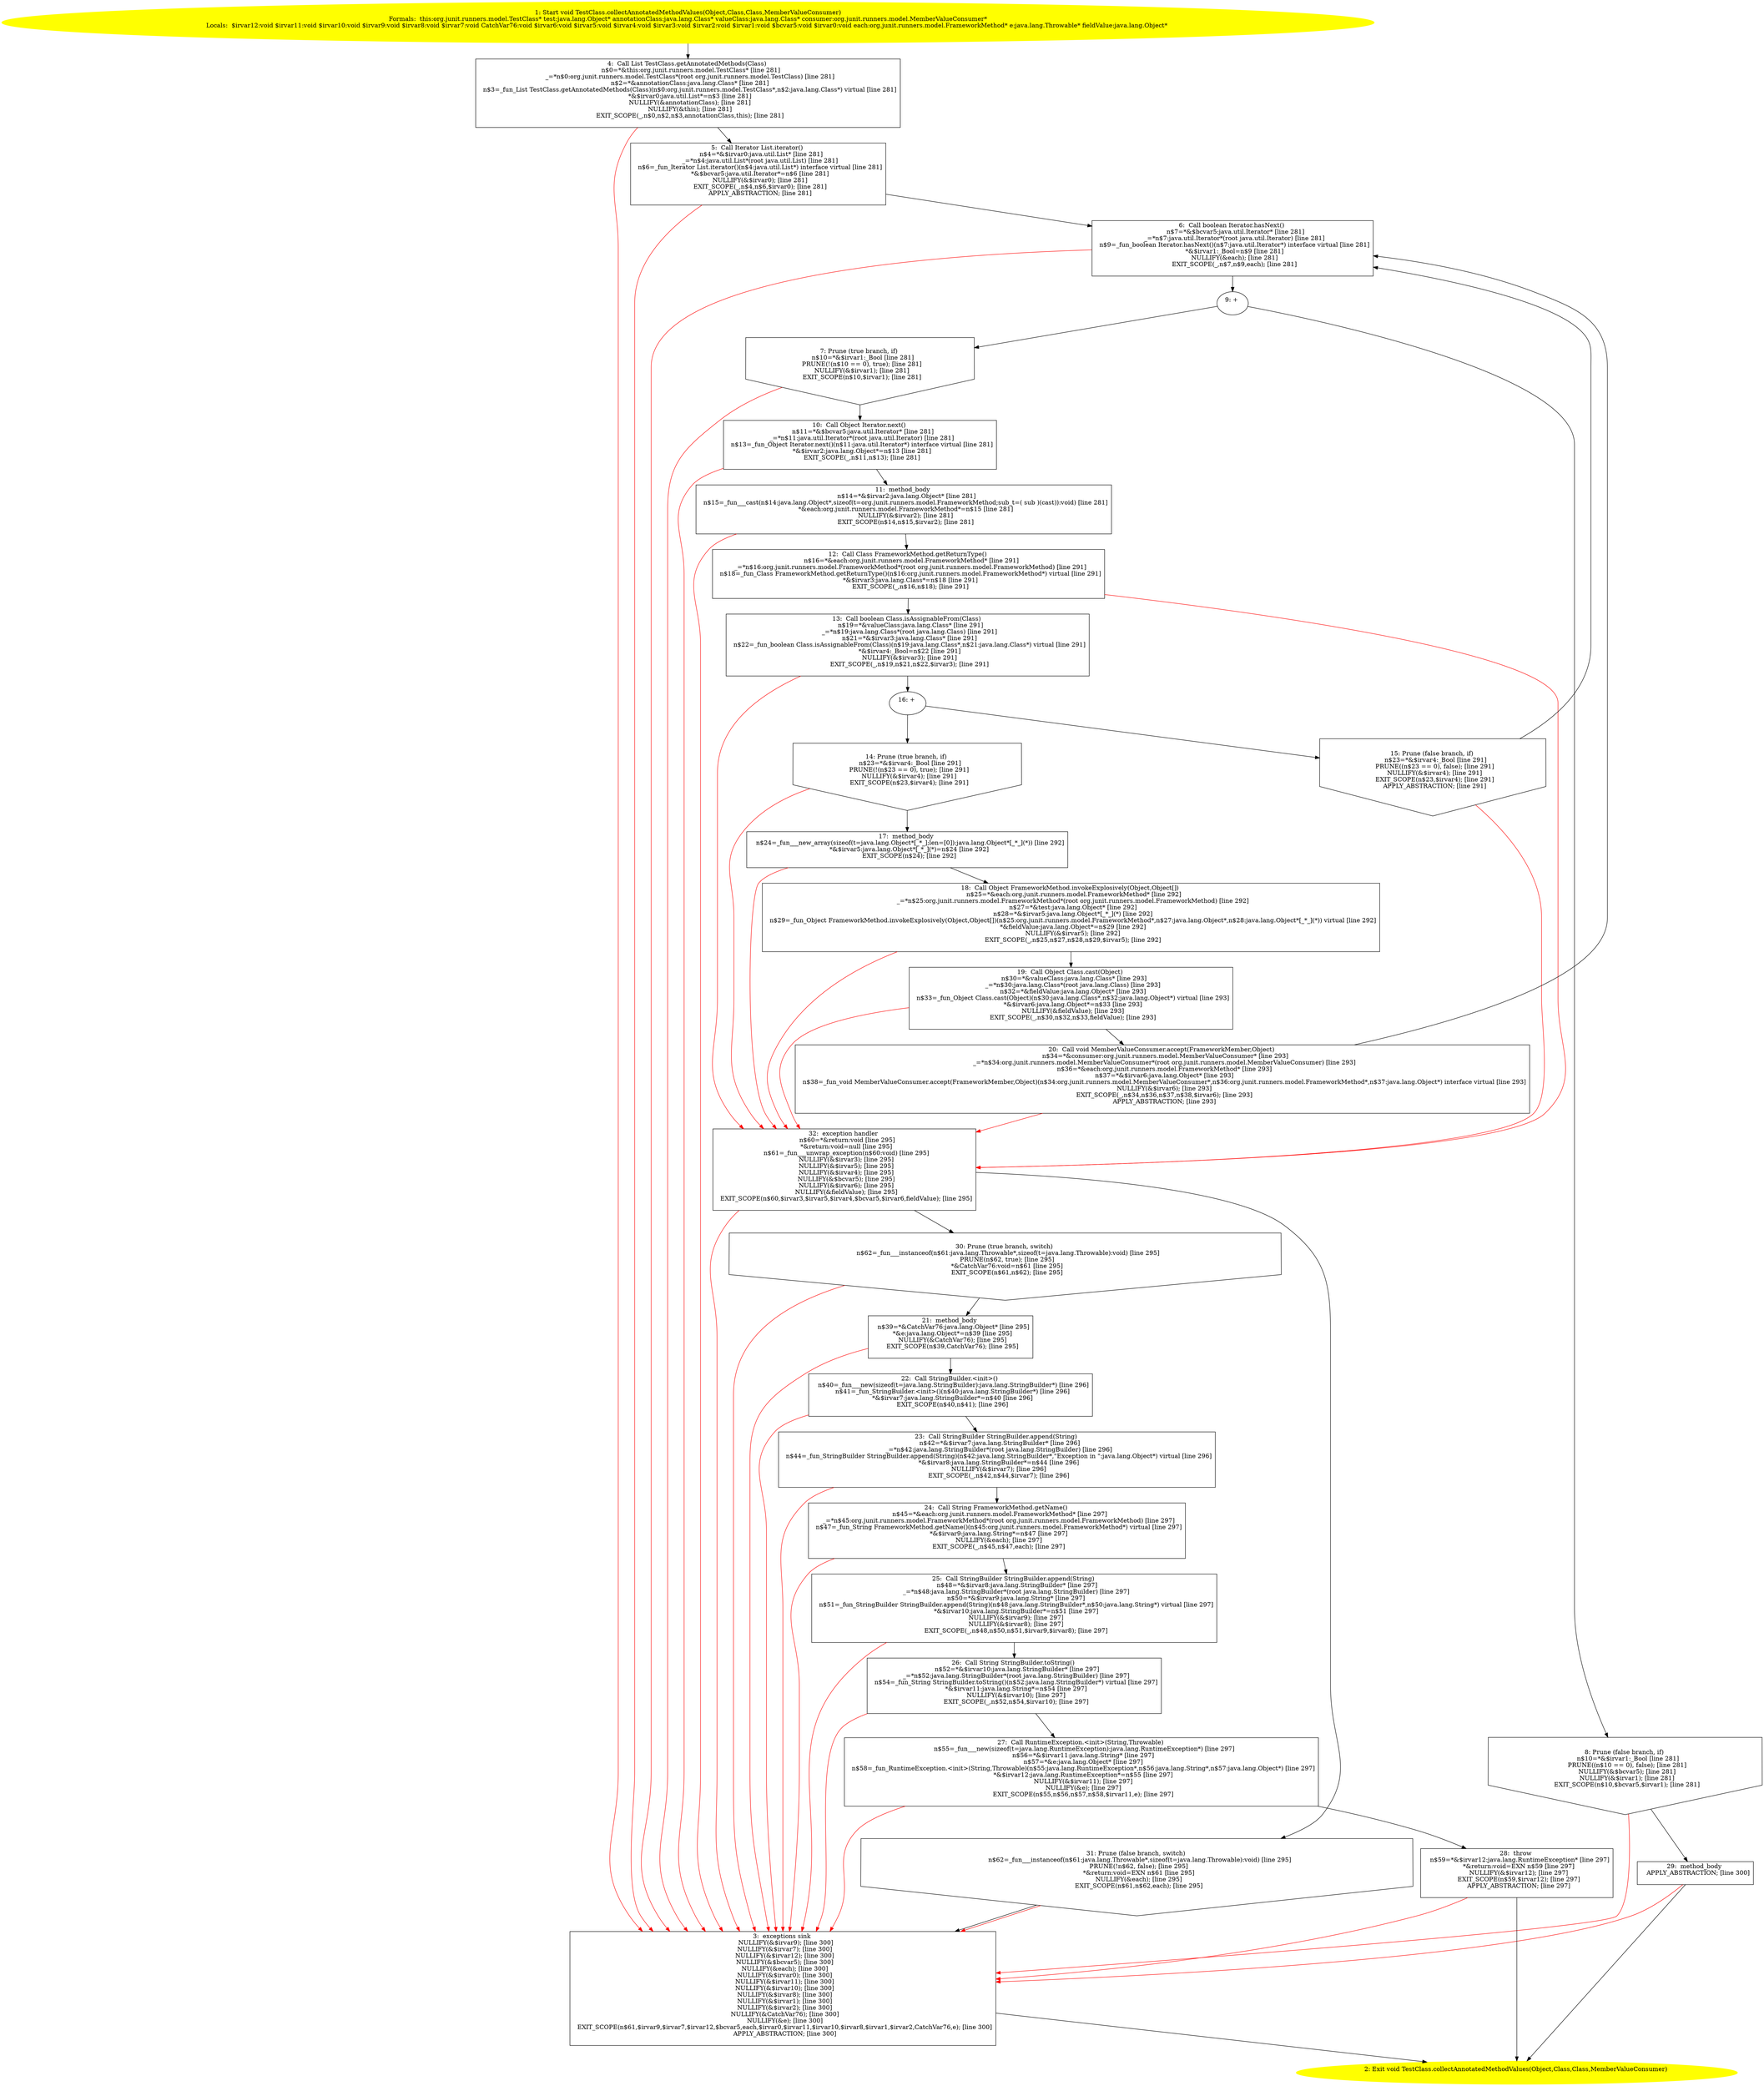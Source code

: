 /* @generated */
digraph cfg {
"org.junit.runners.model.TestClass.collectAnnotatedMethodValues(java.lang.Object,java.lang.Class,java.0ce8febf5a2166ec2ce0456c027c6286_1" [label="1: Start void TestClass.collectAnnotatedMethodValues(Object,Class,Class,MemberValueConsumer)\nFormals:  this:org.junit.runners.model.TestClass* test:java.lang.Object* annotationClass:java.lang.Class* valueClass:java.lang.Class* consumer:org.junit.runners.model.MemberValueConsumer*\nLocals:  $irvar12:void $irvar11:void $irvar10:void $irvar9:void $irvar8:void $irvar7:void CatchVar76:void $irvar6:void $irvar5:void $irvar4:void $irvar3:void $irvar2:void $irvar1:void $bcvar5:void $irvar0:void each:org.junit.runners.model.FrameworkMethod* e:java.lang.Throwable* fieldValue:java.lang.Object* \n  " color=yellow style=filled]
	

	 "org.junit.runners.model.TestClass.collectAnnotatedMethodValues(java.lang.Object,java.lang.Class,java.0ce8febf5a2166ec2ce0456c027c6286_1" -> "org.junit.runners.model.TestClass.collectAnnotatedMethodValues(java.lang.Object,java.lang.Class,java.0ce8febf5a2166ec2ce0456c027c6286_4" ;
"org.junit.runners.model.TestClass.collectAnnotatedMethodValues(java.lang.Object,java.lang.Class,java.0ce8febf5a2166ec2ce0456c027c6286_2" [label="2: Exit void TestClass.collectAnnotatedMethodValues(Object,Class,Class,MemberValueConsumer) \n  " color=yellow style=filled]
	

"org.junit.runners.model.TestClass.collectAnnotatedMethodValues(java.lang.Object,java.lang.Class,java.0ce8febf5a2166ec2ce0456c027c6286_3" [label="3:  exceptions sink \n   NULLIFY(&$irvar9); [line 300]\n  NULLIFY(&$irvar7); [line 300]\n  NULLIFY(&$irvar12); [line 300]\n  NULLIFY(&$bcvar5); [line 300]\n  NULLIFY(&each); [line 300]\n  NULLIFY(&$irvar0); [line 300]\n  NULLIFY(&$irvar11); [line 300]\n  NULLIFY(&$irvar10); [line 300]\n  NULLIFY(&$irvar8); [line 300]\n  NULLIFY(&$irvar1); [line 300]\n  NULLIFY(&$irvar2); [line 300]\n  NULLIFY(&CatchVar76); [line 300]\n  NULLIFY(&e); [line 300]\n  EXIT_SCOPE(n$61,$irvar9,$irvar7,$irvar12,$bcvar5,each,$irvar0,$irvar11,$irvar10,$irvar8,$irvar1,$irvar2,CatchVar76,e); [line 300]\n  APPLY_ABSTRACTION; [line 300]\n " shape="box"]
	

	 "org.junit.runners.model.TestClass.collectAnnotatedMethodValues(java.lang.Object,java.lang.Class,java.0ce8febf5a2166ec2ce0456c027c6286_3" -> "org.junit.runners.model.TestClass.collectAnnotatedMethodValues(java.lang.Object,java.lang.Class,java.0ce8febf5a2166ec2ce0456c027c6286_2" ;
"org.junit.runners.model.TestClass.collectAnnotatedMethodValues(java.lang.Object,java.lang.Class,java.0ce8febf5a2166ec2ce0456c027c6286_4" [label="4:  Call List TestClass.getAnnotatedMethods(Class) \n   n$0=*&this:org.junit.runners.model.TestClass* [line 281]\n  _=*n$0:org.junit.runners.model.TestClass*(root org.junit.runners.model.TestClass) [line 281]\n  n$2=*&annotationClass:java.lang.Class* [line 281]\n  n$3=_fun_List TestClass.getAnnotatedMethods(Class)(n$0:org.junit.runners.model.TestClass*,n$2:java.lang.Class*) virtual [line 281]\n  *&$irvar0:java.util.List*=n$3 [line 281]\n  NULLIFY(&annotationClass); [line 281]\n  NULLIFY(&this); [line 281]\n  EXIT_SCOPE(_,n$0,n$2,n$3,annotationClass,this); [line 281]\n " shape="box"]
	

	 "org.junit.runners.model.TestClass.collectAnnotatedMethodValues(java.lang.Object,java.lang.Class,java.0ce8febf5a2166ec2ce0456c027c6286_4" -> "org.junit.runners.model.TestClass.collectAnnotatedMethodValues(java.lang.Object,java.lang.Class,java.0ce8febf5a2166ec2ce0456c027c6286_5" ;
	 "org.junit.runners.model.TestClass.collectAnnotatedMethodValues(java.lang.Object,java.lang.Class,java.0ce8febf5a2166ec2ce0456c027c6286_4" -> "org.junit.runners.model.TestClass.collectAnnotatedMethodValues(java.lang.Object,java.lang.Class,java.0ce8febf5a2166ec2ce0456c027c6286_3" [color="red" ];
"org.junit.runners.model.TestClass.collectAnnotatedMethodValues(java.lang.Object,java.lang.Class,java.0ce8febf5a2166ec2ce0456c027c6286_5" [label="5:  Call Iterator List.iterator() \n   n$4=*&$irvar0:java.util.List* [line 281]\n  _=*n$4:java.util.List*(root java.util.List) [line 281]\n  n$6=_fun_Iterator List.iterator()(n$4:java.util.List*) interface virtual [line 281]\n  *&$bcvar5:java.util.Iterator*=n$6 [line 281]\n  NULLIFY(&$irvar0); [line 281]\n  EXIT_SCOPE(_,n$4,n$6,$irvar0); [line 281]\n  APPLY_ABSTRACTION; [line 281]\n " shape="box"]
	

	 "org.junit.runners.model.TestClass.collectAnnotatedMethodValues(java.lang.Object,java.lang.Class,java.0ce8febf5a2166ec2ce0456c027c6286_5" -> "org.junit.runners.model.TestClass.collectAnnotatedMethodValues(java.lang.Object,java.lang.Class,java.0ce8febf5a2166ec2ce0456c027c6286_6" ;
	 "org.junit.runners.model.TestClass.collectAnnotatedMethodValues(java.lang.Object,java.lang.Class,java.0ce8febf5a2166ec2ce0456c027c6286_5" -> "org.junit.runners.model.TestClass.collectAnnotatedMethodValues(java.lang.Object,java.lang.Class,java.0ce8febf5a2166ec2ce0456c027c6286_3" [color="red" ];
"org.junit.runners.model.TestClass.collectAnnotatedMethodValues(java.lang.Object,java.lang.Class,java.0ce8febf5a2166ec2ce0456c027c6286_6" [label="6:  Call boolean Iterator.hasNext() \n   n$7=*&$bcvar5:java.util.Iterator* [line 281]\n  _=*n$7:java.util.Iterator*(root java.util.Iterator) [line 281]\n  n$9=_fun_boolean Iterator.hasNext()(n$7:java.util.Iterator*) interface virtual [line 281]\n  *&$irvar1:_Bool=n$9 [line 281]\n  NULLIFY(&each); [line 281]\n  EXIT_SCOPE(_,n$7,n$9,each); [line 281]\n " shape="box"]
	

	 "org.junit.runners.model.TestClass.collectAnnotatedMethodValues(java.lang.Object,java.lang.Class,java.0ce8febf5a2166ec2ce0456c027c6286_6" -> "org.junit.runners.model.TestClass.collectAnnotatedMethodValues(java.lang.Object,java.lang.Class,java.0ce8febf5a2166ec2ce0456c027c6286_9" ;
	 "org.junit.runners.model.TestClass.collectAnnotatedMethodValues(java.lang.Object,java.lang.Class,java.0ce8febf5a2166ec2ce0456c027c6286_6" -> "org.junit.runners.model.TestClass.collectAnnotatedMethodValues(java.lang.Object,java.lang.Class,java.0ce8febf5a2166ec2ce0456c027c6286_3" [color="red" ];
"org.junit.runners.model.TestClass.collectAnnotatedMethodValues(java.lang.Object,java.lang.Class,java.0ce8febf5a2166ec2ce0456c027c6286_7" [label="7: Prune (true branch, if) \n   n$10=*&$irvar1:_Bool [line 281]\n  PRUNE(!(n$10 == 0), true); [line 281]\n  NULLIFY(&$irvar1); [line 281]\n  EXIT_SCOPE(n$10,$irvar1); [line 281]\n " shape="invhouse"]
	

	 "org.junit.runners.model.TestClass.collectAnnotatedMethodValues(java.lang.Object,java.lang.Class,java.0ce8febf5a2166ec2ce0456c027c6286_7" -> "org.junit.runners.model.TestClass.collectAnnotatedMethodValues(java.lang.Object,java.lang.Class,java.0ce8febf5a2166ec2ce0456c027c6286_10" ;
	 "org.junit.runners.model.TestClass.collectAnnotatedMethodValues(java.lang.Object,java.lang.Class,java.0ce8febf5a2166ec2ce0456c027c6286_7" -> "org.junit.runners.model.TestClass.collectAnnotatedMethodValues(java.lang.Object,java.lang.Class,java.0ce8febf5a2166ec2ce0456c027c6286_3" [color="red" ];
"org.junit.runners.model.TestClass.collectAnnotatedMethodValues(java.lang.Object,java.lang.Class,java.0ce8febf5a2166ec2ce0456c027c6286_8" [label="8: Prune (false branch, if) \n   n$10=*&$irvar1:_Bool [line 281]\n  PRUNE((n$10 == 0), false); [line 281]\n  NULLIFY(&$bcvar5); [line 281]\n  NULLIFY(&$irvar1); [line 281]\n  EXIT_SCOPE(n$10,$bcvar5,$irvar1); [line 281]\n " shape="invhouse"]
	

	 "org.junit.runners.model.TestClass.collectAnnotatedMethodValues(java.lang.Object,java.lang.Class,java.0ce8febf5a2166ec2ce0456c027c6286_8" -> "org.junit.runners.model.TestClass.collectAnnotatedMethodValues(java.lang.Object,java.lang.Class,java.0ce8febf5a2166ec2ce0456c027c6286_29" ;
	 "org.junit.runners.model.TestClass.collectAnnotatedMethodValues(java.lang.Object,java.lang.Class,java.0ce8febf5a2166ec2ce0456c027c6286_8" -> "org.junit.runners.model.TestClass.collectAnnotatedMethodValues(java.lang.Object,java.lang.Class,java.0ce8febf5a2166ec2ce0456c027c6286_3" [color="red" ];
"org.junit.runners.model.TestClass.collectAnnotatedMethodValues(java.lang.Object,java.lang.Class,java.0ce8febf5a2166ec2ce0456c027c6286_9" [label="9: + \n  " ]
	

	 "org.junit.runners.model.TestClass.collectAnnotatedMethodValues(java.lang.Object,java.lang.Class,java.0ce8febf5a2166ec2ce0456c027c6286_9" -> "org.junit.runners.model.TestClass.collectAnnotatedMethodValues(java.lang.Object,java.lang.Class,java.0ce8febf5a2166ec2ce0456c027c6286_7" ;
	 "org.junit.runners.model.TestClass.collectAnnotatedMethodValues(java.lang.Object,java.lang.Class,java.0ce8febf5a2166ec2ce0456c027c6286_9" -> "org.junit.runners.model.TestClass.collectAnnotatedMethodValues(java.lang.Object,java.lang.Class,java.0ce8febf5a2166ec2ce0456c027c6286_8" ;
"org.junit.runners.model.TestClass.collectAnnotatedMethodValues(java.lang.Object,java.lang.Class,java.0ce8febf5a2166ec2ce0456c027c6286_10" [label="10:  Call Object Iterator.next() \n   n$11=*&$bcvar5:java.util.Iterator* [line 281]\n  _=*n$11:java.util.Iterator*(root java.util.Iterator) [line 281]\n  n$13=_fun_Object Iterator.next()(n$11:java.util.Iterator*) interface virtual [line 281]\n  *&$irvar2:java.lang.Object*=n$13 [line 281]\n  EXIT_SCOPE(_,n$11,n$13); [line 281]\n " shape="box"]
	

	 "org.junit.runners.model.TestClass.collectAnnotatedMethodValues(java.lang.Object,java.lang.Class,java.0ce8febf5a2166ec2ce0456c027c6286_10" -> "org.junit.runners.model.TestClass.collectAnnotatedMethodValues(java.lang.Object,java.lang.Class,java.0ce8febf5a2166ec2ce0456c027c6286_11" ;
	 "org.junit.runners.model.TestClass.collectAnnotatedMethodValues(java.lang.Object,java.lang.Class,java.0ce8febf5a2166ec2ce0456c027c6286_10" -> "org.junit.runners.model.TestClass.collectAnnotatedMethodValues(java.lang.Object,java.lang.Class,java.0ce8febf5a2166ec2ce0456c027c6286_3" [color="red" ];
"org.junit.runners.model.TestClass.collectAnnotatedMethodValues(java.lang.Object,java.lang.Class,java.0ce8febf5a2166ec2ce0456c027c6286_11" [label="11:  method_body \n   n$14=*&$irvar2:java.lang.Object* [line 281]\n  n$15=_fun___cast(n$14:java.lang.Object*,sizeof(t=org.junit.runners.model.FrameworkMethod;sub_t=( sub )(cast)):void) [line 281]\n  *&each:org.junit.runners.model.FrameworkMethod*=n$15 [line 281]\n  NULLIFY(&$irvar2); [line 281]\n  EXIT_SCOPE(n$14,n$15,$irvar2); [line 281]\n " shape="box"]
	

	 "org.junit.runners.model.TestClass.collectAnnotatedMethodValues(java.lang.Object,java.lang.Class,java.0ce8febf5a2166ec2ce0456c027c6286_11" -> "org.junit.runners.model.TestClass.collectAnnotatedMethodValues(java.lang.Object,java.lang.Class,java.0ce8febf5a2166ec2ce0456c027c6286_12" ;
	 "org.junit.runners.model.TestClass.collectAnnotatedMethodValues(java.lang.Object,java.lang.Class,java.0ce8febf5a2166ec2ce0456c027c6286_11" -> "org.junit.runners.model.TestClass.collectAnnotatedMethodValues(java.lang.Object,java.lang.Class,java.0ce8febf5a2166ec2ce0456c027c6286_3" [color="red" ];
"org.junit.runners.model.TestClass.collectAnnotatedMethodValues(java.lang.Object,java.lang.Class,java.0ce8febf5a2166ec2ce0456c027c6286_12" [label="12:  Call Class FrameworkMethod.getReturnType() \n   n$16=*&each:org.junit.runners.model.FrameworkMethod* [line 291]\n  _=*n$16:org.junit.runners.model.FrameworkMethod*(root org.junit.runners.model.FrameworkMethod) [line 291]\n  n$18=_fun_Class FrameworkMethod.getReturnType()(n$16:org.junit.runners.model.FrameworkMethod*) virtual [line 291]\n  *&$irvar3:java.lang.Class*=n$18 [line 291]\n  EXIT_SCOPE(_,n$16,n$18); [line 291]\n " shape="box"]
	

	 "org.junit.runners.model.TestClass.collectAnnotatedMethodValues(java.lang.Object,java.lang.Class,java.0ce8febf5a2166ec2ce0456c027c6286_12" -> "org.junit.runners.model.TestClass.collectAnnotatedMethodValues(java.lang.Object,java.lang.Class,java.0ce8febf5a2166ec2ce0456c027c6286_13" ;
	 "org.junit.runners.model.TestClass.collectAnnotatedMethodValues(java.lang.Object,java.lang.Class,java.0ce8febf5a2166ec2ce0456c027c6286_12" -> "org.junit.runners.model.TestClass.collectAnnotatedMethodValues(java.lang.Object,java.lang.Class,java.0ce8febf5a2166ec2ce0456c027c6286_32" [color="red" ];
"org.junit.runners.model.TestClass.collectAnnotatedMethodValues(java.lang.Object,java.lang.Class,java.0ce8febf5a2166ec2ce0456c027c6286_13" [label="13:  Call boolean Class.isAssignableFrom(Class) \n   n$19=*&valueClass:java.lang.Class* [line 291]\n  _=*n$19:java.lang.Class*(root java.lang.Class) [line 291]\n  n$21=*&$irvar3:java.lang.Class* [line 291]\n  n$22=_fun_boolean Class.isAssignableFrom(Class)(n$19:java.lang.Class*,n$21:java.lang.Class*) virtual [line 291]\n  *&$irvar4:_Bool=n$22 [line 291]\n  NULLIFY(&$irvar3); [line 291]\n  EXIT_SCOPE(_,n$19,n$21,n$22,$irvar3); [line 291]\n " shape="box"]
	

	 "org.junit.runners.model.TestClass.collectAnnotatedMethodValues(java.lang.Object,java.lang.Class,java.0ce8febf5a2166ec2ce0456c027c6286_13" -> "org.junit.runners.model.TestClass.collectAnnotatedMethodValues(java.lang.Object,java.lang.Class,java.0ce8febf5a2166ec2ce0456c027c6286_16" ;
	 "org.junit.runners.model.TestClass.collectAnnotatedMethodValues(java.lang.Object,java.lang.Class,java.0ce8febf5a2166ec2ce0456c027c6286_13" -> "org.junit.runners.model.TestClass.collectAnnotatedMethodValues(java.lang.Object,java.lang.Class,java.0ce8febf5a2166ec2ce0456c027c6286_32" [color="red" ];
"org.junit.runners.model.TestClass.collectAnnotatedMethodValues(java.lang.Object,java.lang.Class,java.0ce8febf5a2166ec2ce0456c027c6286_14" [label="14: Prune (true branch, if) \n   n$23=*&$irvar4:_Bool [line 291]\n  PRUNE(!(n$23 == 0), true); [line 291]\n  NULLIFY(&$irvar4); [line 291]\n  EXIT_SCOPE(n$23,$irvar4); [line 291]\n " shape="invhouse"]
	

	 "org.junit.runners.model.TestClass.collectAnnotatedMethodValues(java.lang.Object,java.lang.Class,java.0ce8febf5a2166ec2ce0456c027c6286_14" -> "org.junit.runners.model.TestClass.collectAnnotatedMethodValues(java.lang.Object,java.lang.Class,java.0ce8febf5a2166ec2ce0456c027c6286_17" ;
	 "org.junit.runners.model.TestClass.collectAnnotatedMethodValues(java.lang.Object,java.lang.Class,java.0ce8febf5a2166ec2ce0456c027c6286_14" -> "org.junit.runners.model.TestClass.collectAnnotatedMethodValues(java.lang.Object,java.lang.Class,java.0ce8febf5a2166ec2ce0456c027c6286_32" [color="red" ];
"org.junit.runners.model.TestClass.collectAnnotatedMethodValues(java.lang.Object,java.lang.Class,java.0ce8febf5a2166ec2ce0456c027c6286_15" [label="15: Prune (false branch, if) \n   n$23=*&$irvar4:_Bool [line 291]\n  PRUNE((n$23 == 0), false); [line 291]\n  NULLIFY(&$irvar4); [line 291]\n  EXIT_SCOPE(n$23,$irvar4); [line 291]\n  APPLY_ABSTRACTION; [line 291]\n " shape="invhouse"]
	

	 "org.junit.runners.model.TestClass.collectAnnotatedMethodValues(java.lang.Object,java.lang.Class,java.0ce8febf5a2166ec2ce0456c027c6286_15" -> "org.junit.runners.model.TestClass.collectAnnotatedMethodValues(java.lang.Object,java.lang.Class,java.0ce8febf5a2166ec2ce0456c027c6286_6" ;
	 "org.junit.runners.model.TestClass.collectAnnotatedMethodValues(java.lang.Object,java.lang.Class,java.0ce8febf5a2166ec2ce0456c027c6286_15" -> "org.junit.runners.model.TestClass.collectAnnotatedMethodValues(java.lang.Object,java.lang.Class,java.0ce8febf5a2166ec2ce0456c027c6286_32" [color="red" ];
"org.junit.runners.model.TestClass.collectAnnotatedMethodValues(java.lang.Object,java.lang.Class,java.0ce8febf5a2166ec2ce0456c027c6286_16" [label="16: + \n  " ]
	

	 "org.junit.runners.model.TestClass.collectAnnotatedMethodValues(java.lang.Object,java.lang.Class,java.0ce8febf5a2166ec2ce0456c027c6286_16" -> "org.junit.runners.model.TestClass.collectAnnotatedMethodValues(java.lang.Object,java.lang.Class,java.0ce8febf5a2166ec2ce0456c027c6286_14" ;
	 "org.junit.runners.model.TestClass.collectAnnotatedMethodValues(java.lang.Object,java.lang.Class,java.0ce8febf5a2166ec2ce0456c027c6286_16" -> "org.junit.runners.model.TestClass.collectAnnotatedMethodValues(java.lang.Object,java.lang.Class,java.0ce8febf5a2166ec2ce0456c027c6286_15" ;
"org.junit.runners.model.TestClass.collectAnnotatedMethodValues(java.lang.Object,java.lang.Class,java.0ce8febf5a2166ec2ce0456c027c6286_17" [label="17:  method_body \n   n$24=_fun___new_array(sizeof(t=java.lang.Object*[_*_];len=[0]):java.lang.Object*[_*_](*)) [line 292]\n  *&$irvar5:java.lang.Object*[_*_](*)=n$24 [line 292]\n  EXIT_SCOPE(n$24); [line 292]\n " shape="box"]
	

	 "org.junit.runners.model.TestClass.collectAnnotatedMethodValues(java.lang.Object,java.lang.Class,java.0ce8febf5a2166ec2ce0456c027c6286_17" -> "org.junit.runners.model.TestClass.collectAnnotatedMethodValues(java.lang.Object,java.lang.Class,java.0ce8febf5a2166ec2ce0456c027c6286_18" ;
	 "org.junit.runners.model.TestClass.collectAnnotatedMethodValues(java.lang.Object,java.lang.Class,java.0ce8febf5a2166ec2ce0456c027c6286_17" -> "org.junit.runners.model.TestClass.collectAnnotatedMethodValues(java.lang.Object,java.lang.Class,java.0ce8febf5a2166ec2ce0456c027c6286_32" [color="red" ];
"org.junit.runners.model.TestClass.collectAnnotatedMethodValues(java.lang.Object,java.lang.Class,java.0ce8febf5a2166ec2ce0456c027c6286_18" [label="18:  Call Object FrameworkMethod.invokeExplosively(Object,Object[]) \n   n$25=*&each:org.junit.runners.model.FrameworkMethod* [line 292]\n  _=*n$25:org.junit.runners.model.FrameworkMethod*(root org.junit.runners.model.FrameworkMethod) [line 292]\n  n$27=*&test:java.lang.Object* [line 292]\n  n$28=*&$irvar5:java.lang.Object*[_*_](*) [line 292]\n  n$29=_fun_Object FrameworkMethod.invokeExplosively(Object,Object[])(n$25:org.junit.runners.model.FrameworkMethod*,n$27:java.lang.Object*,n$28:java.lang.Object*[_*_](*)) virtual [line 292]\n  *&fieldValue:java.lang.Object*=n$29 [line 292]\n  NULLIFY(&$irvar5); [line 292]\n  EXIT_SCOPE(_,n$25,n$27,n$28,n$29,$irvar5); [line 292]\n " shape="box"]
	

	 "org.junit.runners.model.TestClass.collectAnnotatedMethodValues(java.lang.Object,java.lang.Class,java.0ce8febf5a2166ec2ce0456c027c6286_18" -> "org.junit.runners.model.TestClass.collectAnnotatedMethodValues(java.lang.Object,java.lang.Class,java.0ce8febf5a2166ec2ce0456c027c6286_19" ;
	 "org.junit.runners.model.TestClass.collectAnnotatedMethodValues(java.lang.Object,java.lang.Class,java.0ce8febf5a2166ec2ce0456c027c6286_18" -> "org.junit.runners.model.TestClass.collectAnnotatedMethodValues(java.lang.Object,java.lang.Class,java.0ce8febf5a2166ec2ce0456c027c6286_32" [color="red" ];
"org.junit.runners.model.TestClass.collectAnnotatedMethodValues(java.lang.Object,java.lang.Class,java.0ce8febf5a2166ec2ce0456c027c6286_19" [label="19:  Call Object Class.cast(Object) \n   n$30=*&valueClass:java.lang.Class* [line 293]\n  _=*n$30:java.lang.Class*(root java.lang.Class) [line 293]\n  n$32=*&fieldValue:java.lang.Object* [line 293]\n  n$33=_fun_Object Class.cast(Object)(n$30:java.lang.Class*,n$32:java.lang.Object*) virtual [line 293]\n  *&$irvar6:java.lang.Object*=n$33 [line 293]\n  NULLIFY(&fieldValue); [line 293]\n  EXIT_SCOPE(_,n$30,n$32,n$33,fieldValue); [line 293]\n " shape="box"]
	

	 "org.junit.runners.model.TestClass.collectAnnotatedMethodValues(java.lang.Object,java.lang.Class,java.0ce8febf5a2166ec2ce0456c027c6286_19" -> "org.junit.runners.model.TestClass.collectAnnotatedMethodValues(java.lang.Object,java.lang.Class,java.0ce8febf5a2166ec2ce0456c027c6286_20" ;
	 "org.junit.runners.model.TestClass.collectAnnotatedMethodValues(java.lang.Object,java.lang.Class,java.0ce8febf5a2166ec2ce0456c027c6286_19" -> "org.junit.runners.model.TestClass.collectAnnotatedMethodValues(java.lang.Object,java.lang.Class,java.0ce8febf5a2166ec2ce0456c027c6286_32" [color="red" ];
"org.junit.runners.model.TestClass.collectAnnotatedMethodValues(java.lang.Object,java.lang.Class,java.0ce8febf5a2166ec2ce0456c027c6286_20" [label="20:  Call void MemberValueConsumer.accept(FrameworkMember,Object) \n   n$34=*&consumer:org.junit.runners.model.MemberValueConsumer* [line 293]\n  _=*n$34:org.junit.runners.model.MemberValueConsumer*(root org.junit.runners.model.MemberValueConsumer) [line 293]\n  n$36=*&each:org.junit.runners.model.FrameworkMethod* [line 293]\n  n$37=*&$irvar6:java.lang.Object* [line 293]\n  n$38=_fun_void MemberValueConsumer.accept(FrameworkMember,Object)(n$34:org.junit.runners.model.MemberValueConsumer*,n$36:org.junit.runners.model.FrameworkMethod*,n$37:java.lang.Object*) interface virtual [line 293]\n  NULLIFY(&$irvar6); [line 293]\n  EXIT_SCOPE(_,n$34,n$36,n$37,n$38,$irvar6); [line 293]\n  APPLY_ABSTRACTION; [line 293]\n " shape="box"]
	

	 "org.junit.runners.model.TestClass.collectAnnotatedMethodValues(java.lang.Object,java.lang.Class,java.0ce8febf5a2166ec2ce0456c027c6286_20" -> "org.junit.runners.model.TestClass.collectAnnotatedMethodValues(java.lang.Object,java.lang.Class,java.0ce8febf5a2166ec2ce0456c027c6286_6" ;
	 "org.junit.runners.model.TestClass.collectAnnotatedMethodValues(java.lang.Object,java.lang.Class,java.0ce8febf5a2166ec2ce0456c027c6286_20" -> "org.junit.runners.model.TestClass.collectAnnotatedMethodValues(java.lang.Object,java.lang.Class,java.0ce8febf5a2166ec2ce0456c027c6286_32" [color="red" ];
"org.junit.runners.model.TestClass.collectAnnotatedMethodValues(java.lang.Object,java.lang.Class,java.0ce8febf5a2166ec2ce0456c027c6286_21" [label="21:  method_body \n   n$39=*&CatchVar76:java.lang.Object* [line 295]\n  *&e:java.lang.Object*=n$39 [line 295]\n  NULLIFY(&CatchVar76); [line 295]\n  EXIT_SCOPE(n$39,CatchVar76); [line 295]\n " shape="box"]
	

	 "org.junit.runners.model.TestClass.collectAnnotatedMethodValues(java.lang.Object,java.lang.Class,java.0ce8febf5a2166ec2ce0456c027c6286_21" -> "org.junit.runners.model.TestClass.collectAnnotatedMethodValues(java.lang.Object,java.lang.Class,java.0ce8febf5a2166ec2ce0456c027c6286_22" ;
	 "org.junit.runners.model.TestClass.collectAnnotatedMethodValues(java.lang.Object,java.lang.Class,java.0ce8febf5a2166ec2ce0456c027c6286_21" -> "org.junit.runners.model.TestClass.collectAnnotatedMethodValues(java.lang.Object,java.lang.Class,java.0ce8febf5a2166ec2ce0456c027c6286_3" [color="red" ];
"org.junit.runners.model.TestClass.collectAnnotatedMethodValues(java.lang.Object,java.lang.Class,java.0ce8febf5a2166ec2ce0456c027c6286_22" [label="22:  Call StringBuilder.<init>() \n   n$40=_fun___new(sizeof(t=java.lang.StringBuilder):java.lang.StringBuilder*) [line 296]\n  n$41=_fun_StringBuilder.<init>()(n$40:java.lang.StringBuilder*) [line 296]\n  *&$irvar7:java.lang.StringBuilder*=n$40 [line 296]\n  EXIT_SCOPE(n$40,n$41); [line 296]\n " shape="box"]
	

	 "org.junit.runners.model.TestClass.collectAnnotatedMethodValues(java.lang.Object,java.lang.Class,java.0ce8febf5a2166ec2ce0456c027c6286_22" -> "org.junit.runners.model.TestClass.collectAnnotatedMethodValues(java.lang.Object,java.lang.Class,java.0ce8febf5a2166ec2ce0456c027c6286_23" ;
	 "org.junit.runners.model.TestClass.collectAnnotatedMethodValues(java.lang.Object,java.lang.Class,java.0ce8febf5a2166ec2ce0456c027c6286_22" -> "org.junit.runners.model.TestClass.collectAnnotatedMethodValues(java.lang.Object,java.lang.Class,java.0ce8febf5a2166ec2ce0456c027c6286_3" [color="red" ];
"org.junit.runners.model.TestClass.collectAnnotatedMethodValues(java.lang.Object,java.lang.Class,java.0ce8febf5a2166ec2ce0456c027c6286_23" [label="23:  Call StringBuilder StringBuilder.append(String) \n   n$42=*&$irvar7:java.lang.StringBuilder* [line 296]\n  _=*n$42:java.lang.StringBuilder*(root java.lang.StringBuilder) [line 296]\n  n$44=_fun_StringBuilder StringBuilder.append(String)(n$42:java.lang.StringBuilder*,\"Exception in \":java.lang.Object*) virtual [line 296]\n  *&$irvar8:java.lang.StringBuilder*=n$44 [line 296]\n  NULLIFY(&$irvar7); [line 296]\n  EXIT_SCOPE(_,n$42,n$44,$irvar7); [line 296]\n " shape="box"]
	

	 "org.junit.runners.model.TestClass.collectAnnotatedMethodValues(java.lang.Object,java.lang.Class,java.0ce8febf5a2166ec2ce0456c027c6286_23" -> "org.junit.runners.model.TestClass.collectAnnotatedMethodValues(java.lang.Object,java.lang.Class,java.0ce8febf5a2166ec2ce0456c027c6286_24" ;
	 "org.junit.runners.model.TestClass.collectAnnotatedMethodValues(java.lang.Object,java.lang.Class,java.0ce8febf5a2166ec2ce0456c027c6286_23" -> "org.junit.runners.model.TestClass.collectAnnotatedMethodValues(java.lang.Object,java.lang.Class,java.0ce8febf5a2166ec2ce0456c027c6286_3" [color="red" ];
"org.junit.runners.model.TestClass.collectAnnotatedMethodValues(java.lang.Object,java.lang.Class,java.0ce8febf5a2166ec2ce0456c027c6286_24" [label="24:  Call String FrameworkMethod.getName() \n   n$45=*&each:org.junit.runners.model.FrameworkMethod* [line 297]\n  _=*n$45:org.junit.runners.model.FrameworkMethod*(root org.junit.runners.model.FrameworkMethod) [line 297]\n  n$47=_fun_String FrameworkMethod.getName()(n$45:org.junit.runners.model.FrameworkMethod*) virtual [line 297]\n  *&$irvar9:java.lang.String*=n$47 [line 297]\n  NULLIFY(&each); [line 297]\n  EXIT_SCOPE(_,n$45,n$47,each); [line 297]\n " shape="box"]
	

	 "org.junit.runners.model.TestClass.collectAnnotatedMethodValues(java.lang.Object,java.lang.Class,java.0ce8febf5a2166ec2ce0456c027c6286_24" -> "org.junit.runners.model.TestClass.collectAnnotatedMethodValues(java.lang.Object,java.lang.Class,java.0ce8febf5a2166ec2ce0456c027c6286_25" ;
	 "org.junit.runners.model.TestClass.collectAnnotatedMethodValues(java.lang.Object,java.lang.Class,java.0ce8febf5a2166ec2ce0456c027c6286_24" -> "org.junit.runners.model.TestClass.collectAnnotatedMethodValues(java.lang.Object,java.lang.Class,java.0ce8febf5a2166ec2ce0456c027c6286_3" [color="red" ];
"org.junit.runners.model.TestClass.collectAnnotatedMethodValues(java.lang.Object,java.lang.Class,java.0ce8febf5a2166ec2ce0456c027c6286_25" [label="25:  Call StringBuilder StringBuilder.append(String) \n   n$48=*&$irvar8:java.lang.StringBuilder* [line 297]\n  _=*n$48:java.lang.StringBuilder*(root java.lang.StringBuilder) [line 297]\n  n$50=*&$irvar9:java.lang.String* [line 297]\n  n$51=_fun_StringBuilder StringBuilder.append(String)(n$48:java.lang.StringBuilder*,n$50:java.lang.String*) virtual [line 297]\n  *&$irvar10:java.lang.StringBuilder*=n$51 [line 297]\n  NULLIFY(&$irvar9); [line 297]\n  NULLIFY(&$irvar8); [line 297]\n  EXIT_SCOPE(_,n$48,n$50,n$51,$irvar9,$irvar8); [line 297]\n " shape="box"]
	

	 "org.junit.runners.model.TestClass.collectAnnotatedMethodValues(java.lang.Object,java.lang.Class,java.0ce8febf5a2166ec2ce0456c027c6286_25" -> "org.junit.runners.model.TestClass.collectAnnotatedMethodValues(java.lang.Object,java.lang.Class,java.0ce8febf5a2166ec2ce0456c027c6286_26" ;
	 "org.junit.runners.model.TestClass.collectAnnotatedMethodValues(java.lang.Object,java.lang.Class,java.0ce8febf5a2166ec2ce0456c027c6286_25" -> "org.junit.runners.model.TestClass.collectAnnotatedMethodValues(java.lang.Object,java.lang.Class,java.0ce8febf5a2166ec2ce0456c027c6286_3" [color="red" ];
"org.junit.runners.model.TestClass.collectAnnotatedMethodValues(java.lang.Object,java.lang.Class,java.0ce8febf5a2166ec2ce0456c027c6286_26" [label="26:  Call String StringBuilder.toString() \n   n$52=*&$irvar10:java.lang.StringBuilder* [line 297]\n  _=*n$52:java.lang.StringBuilder*(root java.lang.StringBuilder) [line 297]\n  n$54=_fun_String StringBuilder.toString()(n$52:java.lang.StringBuilder*) virtual [line 297]\n  *&$irvar11:java.lang.String*=n$54 [line 297]\n  NULLIFY(&$irvar10); [line 297]\n  EXIT_SCOPE(_,n$52,n$54,$irvar10); [line 297]\n " shape="box"]
	

	 "org.junit.runners.model.TestClass.collectAnnotatedMethodValues(java.lang.Object,java.lang.Class,java.0ce8febf5a2166ec2ce0456c027c6286_26" -> "org.junit.runners.model.TestClass.collectAnnotatedMethodValues(java.lang.Object,java.lang.Class,java.0ce8febf5a2166ec2ce0456c027c6286_27" ;
	 "org.junit.runners.model.TestClass.collectAnnotatedMethodValues(java.lang.Object,java.lang.Class,java.0ce8febf5a2166ec2ce0456c027c6286_26" -> "org.junit.runners.model.TestClass.collectAnnotatedMethodValues(java.lang.Object,java.lang.Class,java.0ce8febf5a2166ec2ce0456c027c6286_3" [color="red" ];
"org.junit.runners.model.TestClass.collectAnnotatedMethodValues(java.lang.Object,java.lang.Class,java.0ce8febf5a2166ec2ce0456c027c6286_27" [label="27:  Call RuntimeException.<init>(String,Throwable) \n   n$55=_fun___new(sizeof(t=java.lang.RuntimeException):java.lang.RuntimeException*) [line 297]\n  n$56=*&$irvar11:java.lang.String* [line 297]\n  n$57=*&e:java.lang.Object* [line 297]\n  n$58=_fun_RuntimeException.<init>(String,Throwable)(n$55:java.lang.RuntimeException*,n$56:java.lang.String*,n$57:java.lang.Object*) [line 297]\n  *&$irvar12:java.lang.RuntimeException*=n$55 [line 297]\n  NULLIFY(&$irvar11); [line 297]\n  NULLIFY(&e); [line 297]\n  EXIT_SCOPE(n$55,n$56,n$57,n$58,$irvar11,e); [line 297]\n " shape="box"]
	

	 "org.junit.runners.model.TestClass.collectAnnotatedMethodValues(java.lang.Object,java.lang.Class,java.0ce8febf5a2166ec2ce0456c027c6286_27" -> "org.junit.runners.model.TestClass.collectAnnotatedMethodValues(java.lang.Object,java.lang.Class,java.0ce8febf5a2166ec2ce0456c027c6286_28" ;
	 "org.junit.runners.model.TestClass.collectAnnotatedMethodValues(java.lang.Object,java.lang.Class,java.0ce8febf5a2166ec2ce0456c027c6286_27" -> "org.junit.runners.model.TestClass.collectAnnotatedMethodValues(java.lang.Object,java.lang.Class,java.0ce8febf5a2166ec2ce0456c027c6286_3" [color="red" ];
"org.junit.runners.model.TestClass.collectAnnotatedMethodValues(java.lang.Object,java.lang.Class,java.0ce8febf5a2166ec2ce0456c027c6286_28" [label="28:  throw \n   n$59=*&$irvar12:java.lang.RuntimeException* [line 297]\n  *&return:void=EXN n$59 [line 297]\n  NULLIFY(&$irvar12); [line 297]\n  EXIT_SCOPE(n$59,$irvar12); [line 297]\n  APPLY_ABSTRACTION; [line 297]\n " shape="box"]
	

	 "org.junit.runners.model.TestClass.collectAnnotatedMethodValues(java.lang.Object,java.lang.Class,java.0ce8febf5a2166ec2ce0456c027c6286_28" -> "org.junit.runners.model.TestClass.collectAnnotatedMethodValues(java.lang.Object,java.lang.Class,java.0ce8febf5a2166ec2ce0456c027c6286_2" ;
	 "org.junit.runners.model.TestClass.collectAnnotatedMethodValues(java.lang.Object,java.lang.Class,java.0ce8febf5a2166ec2ce0456c027c6286_28" -> "org.junit.runners.model.TestClass.collectAnnotatedMethodValues(java.lang.Object,java.lang.Class,java.0ce8febf5a2166ec2ce0456c027c6286_3" [color="red" ];
"org.junit.runners.model.TestClass.collectAnnotatedMethodValues(java.lang.Object,java.lang.Class,java.0ce8febf5a2166ec2ce0456c027c6286_29" [label="29:  method_body \n   APPLY_ABSTRACTION; [line 300]\n " shape="box"]
	

	 "org.junit.runners.model.TestClass.collectAnnotatedMethodValues(java.lang.Object,java.lang.Class,java.0ce8febf5a2166ec2ce0456c027c6286_29" -> "org.junit.runners.model.TestClass.collectAnnotatedMethodValues(java.lang.Object,java.lang.Class,java.0ce8febf5a2166ec2ce0456c027c6286_2" ;
	 "org.junit.runners.model.TestClass.collectAnnotatedMethodValues(java.lang.Object,java.lang.Class,java.0ce8febf5a2166ec2ce0456c027c6286_29" -> "org.junit.runners.model.TestClass.collectAnnotatedMethodValues(java.lang.Object,java.lang.Class,java.0ce8febf5a2166ec2ce0456c027c6286_3" [color="red" ];
"org.junit.runners.model.TestClass.collectAnnotatedMethodValues(java.lang.Object,java.lang.Class,java.0ce8febf5a2166ec2ce0456c027c6286_30" [label="30: Prune (true branch, switch) \n   n$62=_fun___instanceof(n$61:java.lang.Throwable*,sizeof(t=java.lang.Throwable):void) [line 295]\n  PRUNE(n$62, true); [line 295]\n  *&CatchVar76:void=n$61 [line 295]\n  EXIT_SCOPE(n$61,n$62); [line 295]\n " shape="invhouse"]
	

	 "org.junit.runners.model.TestClass.collectAnnotatedMethodValues(java.lang.Object,java.lang.Class,java.0ce8febf5a2166ec2ce0456c027c6286_30" -> "org.junit.runners.model.TestClass.collectAnnotatedMethodValues(java.lang.Object,java.lang.Class,java.0ce8febf5a2166ec2ce0456c027c6286_21" ;
	 "org.junit.runners.model.TestClass.collectAnnotatedMethodValues(java.lang.Object,java.lang.Class,java.0ce8febf5a2166ec2ce0456c027c6286_30" -> "org.junit.runners.model.TestClass.collectAnnotatedMethodValues(java.lang.Object,java.lang.Class,java.0ce8febf5a2166ec2ce0456c027c6286_3" [color="red" ];
"org.junit.runners.model.TestClass.collectAnnotatedMethodValues(java.lang.Object,java.lang.Class,java.0ce8febf5a2166ec2ce0456c027c6286_31" [label="31: Prune (false branch, switch) \n   n$62=_fun___instanceof(n$61:java.lang.Throwable*,sizeof(t=java.lang.Throwable):void) [line 295]\n  PRUNE(!n$62, false); [line 295]\n  *&return:void=EXN n$61 [line 295]\n  NULLIFY(&each); [line 295]\n  EXIT_SCOPE(n$61,n$62,each); [line 295]\n " shape="invhouse"]
	

	 "org.junit.runners.model.TestClass.collectAnnotatedMethodValues(java.lang.Object,java.lang.Class,java.0ce8febf5a2166ec2ce0456c027c6286_31" -> "org.junit.runners.model.TestClass.collectAnnotatedMethodValues(java.lang.Object,java.lang.Class,java.0ce8febf5a2166ec2ce0456c027c6286_3" ;
	 "org.junit.runners.model.TestClass.collectAnnotatedMethodValues(java.lang.Object,java.lang.Class,java.0ce8febf5a2166ec2ce0456c027c6286_31" -> "org.junit.runners.model.TestClass.collectAnnotatedMethodValues(java.lang.Object,java.lang.Class,java.0ce8febf5a2166ec2ce0456c027c6286_3" [color="red" ];
"org.junit.runners.model.TestClass.collectAnnotatedMethodValues(java.lang.Object,java.lang.Class,java.0ce8febf5a2166ec2ce0456c027c6286_32" [label="32:  exception handler \n   n$60=*&return:void [line 295]\n  *&return:void=null [line 295]\n  n$61=_fun___unwrap_exception(n$60:void) [line 295]\n  NULLIFY(&$irvar3); [line 295]\n  NULLIFY(&$irvar5); [line 295]\n  NULLIFY(&$irvar4); [line 295]\n  NULLIFY(&$bcvar5); [line 295]\n  NULLIFY(&$irvar6); [line 295]\n  NULLIFY(&fieldValue); [line 295]\n  EXIT_SCOPE(n$60,$irvar3,$irvar5,$irvar4,$bcvar5,$irvar6,fieldValue); [line 295]\n " shape="box"]
	

	 "org.junit.runners.model.TestClass.collectAnnotatedMethodValues(java.lang.Object,java.lang.Class,java.0ce8febf5a2166ec2ce0456c027c6286_32" -> "org.junit.runners.model.TestClass.collectAnnotatedMethodValues(java.lang.Object,java.lang.Class,java.0ce8febf5a2166ec2ce0456c027c6286_30" ;
	 "org.junit.runners.model.TestClass.collectAnnotatedMethodValues(java.lang.Object,java.lang.Class,java.0ce8febf5a2166ec2ce0456c027c6286_32" -> "org.junit.runners.model.TestClass.collectAnnotatedMethodValues(java.lang.Object,java.lang.Class,java.0ce8febf5a2166ec2ce0456c027c6286_31" ;
	 "org.junit.runners.model.TestClass.collectAnnotatedMethodValues(java.lang.Object,java.lang.Class,java.0ce8febf5a2166ec2ce0456c027c6286_32" -> "org.junit.runners.model.TestClass.collectAnnotatedMethodValues(java.lang.Object,java.lang.Class,java.0ce8febf5a2166ec2ce0456c027c6286_3" [color="red" ];
}
